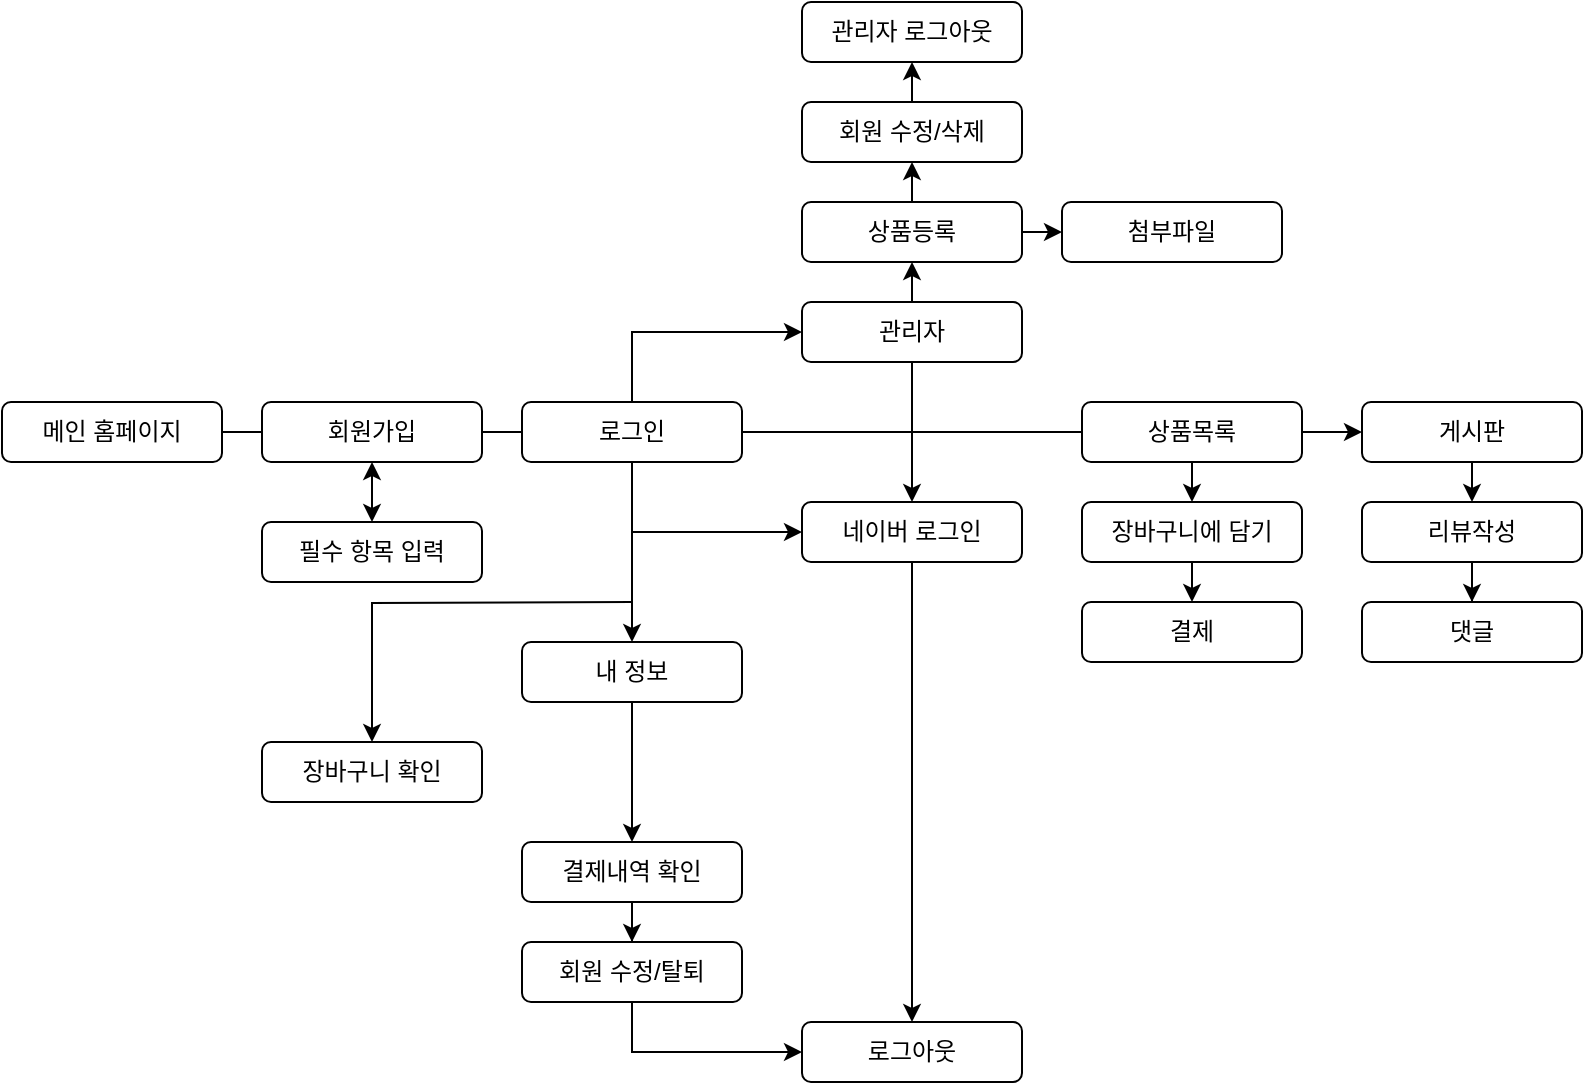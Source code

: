<mxfile version="12.6.4" type="github">
  <diagram id="EoF8bWfDZ1W5wUB4bAYc" name="Page-1">
    <mxGraphModel dx="1186" dy="635" grid="1" gridSize="10" guides="1" tooltips="1" connect="1" arrows="1" fold="1" page="1" pageScale="1" pageWidth="827" pageHeight="1169" math="0" shadow="0">
      <root>
        <mxCell id="0"/>
        <mxCell id="1" parent="0"/>
        <mxCell id="dSU2X27HAQukt67_EWKS-2" value="메인 홈페이지" style="rounded=1;whiteSpace=wrap;html=1;" parent="1" vertex="1">
          <mxGeometry x="10" y="230" width="110" height="30" as="geometry"/>
        </mxCell>
        <mxCell id="YvviXQJLg1RaKpPX2QeB-4" value="필수 항목 입력" style="rounded=1;whiteSpace=wrap;html=1;" parent="1" vertex="1">
          <mxGeometry x="140" y="290" width="110" height="30" as="geometry"/>
        </mxCell>
        <mxCell id="neC13Q8qBrCzFK0d2maf-18" style="edgeStyle=orthogonalEdgeStyle;rounded=0;orthogonalLoop=1;jettySize=auto;html=1;exitX=0.5;exitY=0;exitDx=0;exitDy=0;entryX=0.5;entryY=1;entryDx=0;entryDy=0;" edge="1" parent="1" target="YvviXQJLg1RaKpPX2QeB-9">
          <mxGeometry relative="1" as="geometry">
            <mxPoint x="465" y="180" as="sourcePoint"/>
          </mxGeometry>
        </mxCell>
        <mxCell id="neC13Q8qBrCzFK0d2maf-29" value="" style="edgeStyle=orthogonalEdgeStyle;rounded=0;orthogonalLoop=1;jettySize=auto;html=1;" edge="1" parent="1" source="YvviXQJLg1RaKpPX2QeB-6" target="YvviXQJLg1RaKpPX2QeB-13">
          <mxGeometry relative="1" as="geometry">
            <Array as="points">
              <mxPoint x="465" y="260"/>
              <mxPoint x="465" y="260"/>
            </Array>
          </mxGeometry>
        </mxCell>
        <mxCell id="YvviXQJLg1RaKpPX2QeB-6" value="관리자" style="rounded=1;whiteSpace=wrap;html=1;" parent="1" vertex="1">
          <mxGeometry x="410" y="180" width="110" height="30" as="geometry"/>
        </mxCell>
        <mxCell id="neC13Q8qBrCzFK0d2maf-19" style="edgeStyle=orthogonalEdgeStyle;rounded=0;orthogonalLoop=1;jettySize=auto;html=1;exitX=0.5;exitY=0;exitDx=0;exitDy=0;entryX=0.5;entryY=1;entryDx=0;entryDy=0;" edge="1" parent="1" source="YvviXQJLg1RaKpPX2QeB-9" target="YvviXQJLg1RaKpPX2QeB-11">
          <mxGeometry relative="1" as="geometry"/>
        </mxCell>
        <mxCell id="neC13Q8qBrCzFK0d2maf-33" style="edgeStyle=orthogonalEdgeStyle;rounded=0;orthogonalLoop=1;jettySize=auto;html=1;exitX=1;exitY=0.5;exitDx=0;exitDy=0;entryX=0;entryY=0.5;entryDx=0;entryDy=0;" edge="1" parent="1" source="YvviXQJLg1RaKpPX2QeB-9" target="neC13Q8qBrCzFK0d2maf-32">
          <mxGeometry relative="1" as="geometry"/>
        </mxCell>
        <mxCell id="YvviXQJLg1RaKpPX2QeB-9" value="상품등록" style="rounded=1;whiteSpace=wrap;html=1;" parent="1" vertex="1">
          <mxGeometry x="410" y="130" width="110" height="30" as="geometry"/>
        </mxCell>
        <mxCell id="neC13Q8qBrCzFK0d2maf-22" style="edgeStyle=orthogonalEdgeStyle;rounded=0;orthogonalLoop=1;jettySize=auto;html=1;exitX=0.5;exitY=0;exitDx=0;exitDy=0;entryX=0.5;entryY=1;entryDx=0;entryDy=0;" edge="1" parent="1" source="YvviXQJLg1RaKpPX2QeB-11" target="neC13Q8qBrCzFK0d2maf-1">
          <mxGeometry relative="1" as="geometry"/>
        </mxCell>
        <mxCell id="YvviXQJLg1RaKpPX2QeB-11" value="회원 수정/삭제" style="rounded=1;whiteSpace=wrap;html=1;" parent="1" vertex="1">
          <mxGeometry x="410" y="80" width="110" height="30" as="geometry"/>
        </mxCell>
        <mxCell id="neC13Q8qBrCzFK0d2maf-31" style="edgeStyle=orthogonalEdgeStyle;rounded=0;orthogonalLoop=1;jettySize=auto;html=1;entryX=0.5;entryY=0;entryDx=0;entryDy=0;" edge="1" parent="1" source="YvviXQJLg1RaKpPX2QeB-13" target="YvviXQJLg1RaKpPX2QeB-14">
          <mxGeometry relative="1" as="geometry"/>
        </mxCell>
        <mxCell id="YvviXQJLg1RaKpPX2QeB-13" value="네이버 로그인" style="rounded=1;whiteSpace=wrap;html=1;" parent="1" vertex="1">
          <mxGeometry x="410" y="280" width="110" height="30" as="geometry"/>
        </mxCell>
        <mxCell id="YvviXQJLg1RaKpPX2QeB-14" value="로그아웃" style="rounded=1;whiteSpace=wrap;html=1;" parent="1" vertex="1">
          <mxGeometry x="410" y="540" width="110" height="30" as="geometry"/>
        </mxCell>
        <mxCell id="neC13Q8qBrCzFK0d2maf-7" style="edgeStyle=orthogonalEdgeStyle;rounded=0;orthogonalLoop=1;jettySize=auto;html=1;entryX=0;entryY=0.5;entryDx=0;entryDy=0;" edge="1" parent="1" source="YvviXQJLg1RaKpPX2QeB-15" target="YvviXQJLg1RaKpPX2QeB-6">
          <mxGeometry relative="1" as="geometry">
            <Array as="points">
              <mxPoint x="325" y="195"/>
            </Array>
          </mxGeometry>
        </mxCell>
        <mxCell id="neC13Q8qBrCzFK0d2maf-9" style="edgeStyle=orthogonalEdgeStyle;rounded=0;orthogonalLoop=1;jettySize=auto;html=1;entryX=0;entryY=0.5;entryDx=0;entryDy=0;" edge="1" parent="1" source="YvviXQJLg1RaKpPX2QeB-15" target="YvviXQJLg1RaKpPX2QeB-13">
          <mxGeometry relative="1" as="geometry">
            <Array as="points">
              <mxPoint x="325" y="295"/>
            </Array>
          </mxGeometry>
        </mxCell>
        <mxCell id="neC13Q8qBrCzFK0d2maf-11" style="edgeStyle=orthogonalEdgeStyle;rounded=0;orthogonalLoop=1;jettySize=auto;html=1;entryX=0.5;entryY=0;entryDx=0;entryDy=0;" edge="1" parent="1" source="YvviXQJLg1RaKpPX2QeB-15" target="YvviXQJLg1RaKpPX2QeB-16">
          <mxGeometry relative="1" as="geometry">
            <Array as="points">
              <mxPoint x="325" y="310"/>
              <mxPoint x="325" y="310"/>
            </Array>
          </mxGeometry>
        </mxCell>
        <mxCell id="neC13Q8qBrCzFK0d2maf-15" style="edgeStyle=orthogonalEdgeStyle;rounded=0;orthogonalLoop=1;jettySize=auto;html=1;exitX=1;exitY=0.5;exitDx=0;exitDy=0;entryX=0;entryY=0.5;entryDx=0;entryDy=0;" edge="1" parent="1" source="dSU2X27HAQukt67_EWKS-2" target="YvviXQJLg1RaKpPX2QeB-18">
          <mxGeometry relative="1" as="geometry"/>
        </mxCell>
        <mxCell id="YvviXQJLg1RaKpPX2QeB-15" value="로그인" style="rounded=1;whiteSpace=wrap;html=1;" parent="1" vertex="1">
          <mxGeometry x="270" y="230" width="110" height="30" as="geometry"/>
        </mxCell>
        <mxCell id="neC13Q8qBrCzFK0d2maf-12" style="edgeStyle=orthogonalEdgeStyle;rounded=0;orthogonalLoop=1;jettySize=auto;html=1;entryX=0.5;entryY=0;entryDx=0;entryDy=0;" edge="1" parent="1" target="YvviXQJLg1RaKpPX2QeB-20">
          <mxGeometry relative="1" as="geometry">
            <mxPoint x="325" y="330" as="sourcePoint"/>
          </mxGeometry>
        </mxCell>
        <mxCell id="YvviXQJLg1RaKpPX2QeB-16" value="내 정보" style="rounded=1;whiteSpace=wrap;html=1;" parent="1" vertex="1">
          <mxGeometry x="270" y="350" width="110" height="30" as="geometry"/>
        </mxCell>
        <mxCell id="neC13Q8qBrCzFK0d2maf-16" style="edgeStyle=orthogonalEdgeStyle;rounded=0;orthogonalLoop=1;jettySize=auto;html=1;exitX=0.5;exitY=1;exitDx=0;exitDy=0;entryX=0.5;entryY=0;entryDx=0;entryDy=0;" edge="1" parent="1" source="YvviXQJLg1RaKpPX2QeB-17" target="YvviXQJLg1RaKpPX2QeB-22">
          <mxGeometry relative="1" as="geometry"/>
        </mxCell>
        <mxCell id="YvviXQJLg1RaKpPX2QeB-17" value="상품목록" style="rounded=1;whiteSpace=wrap;html=1;" parent="1" vertex="1">
          <mxGeometry x="550" y="230" width="110" height="30" as="geometry"/>
        </mxCell>
        <mxCell id="neC13Q8qBrCzFK0d2maf-27" style="edgeStyle=orthogonalEdgeStyle;rounded=0;orthogonalLoop=1;jettySize=auto;html=1;exitX=0.5;exitY=1;exitDx=0;exitDy=0;entryX=0.5;entryY=0;entryDx=0;entryDy=0;" edge="1" parent="1" source="YvviXQJLg1RaKpPX2QeB-18" target="neC13Q8qBrCzFK0d2maf-25">
          <mxGeometry relative="1" as="geometry"/>
        </mxCell>
        <mxCell id="YvviXQJLg1RaKpPX2QeB-18" value="게시판" style="rounded=1;whiteSpace=wrap;html=1;" parent="1" vertex="1">
          <mxGeometry x="690" y="230" width="110" height="30" as="geometry"/>
        </mxCell>
        <mxCell id="neC13Q8qBrCzFK0d2maf-13" style="edgeStyle=orthogonalEdgeStyle;rounded=0;orthogonalLoop=1;jettySize=auto;html=1;entryX=0.5;entryY=0;entryDx=0;entryDy=0;exitX=0.5;exitY=1;exitDx=0;exitDy=0;" edge="1" parent="1" source="YvviXQJLg1RaKpPX2QeB-16" target="YvviXQJLg1RaKpPX2QeB-21">
          <mxGeometry relative="1" as="geometry"/>
        </mxCell>
        <mxCell id="YvviXQJLg1RaKpPX2QeB-20" value="장바구니 확인" style="rounded=1;whiteSpace=wrap;html=1;" parent="1" vertex="1">
          <mxGeometry x="140" y="400" width="110" height="30" as="geometry"/>
        </mxCell>
        <mxCell id="neC13Q8qBrCzFK0d2maf-35" style="edgeStyle=orthogonalEdgeStyle;rounded=0;orthogonalLoop=1;jettySize=auto;html=1;entryX=0.5;entryY=0;entryDx=0;entryDy=0;" edge="1" parent="1" source="YvviXQJLg1RaKpPX2QeB-21" target="neC13Q8qBrCzFK0d2maf-34">
          <mxGeometry relative="1" as="geometry"/>
        </mxCell>
        <mxCell id="YvviXQJLg1RaKpPX2QeB-21" value="결제내역 확인" style="rounded=1;whiteSpace=wrap;html=1;" parent="1" vertex="1">
          <mxGeometry x="270" y="450" width="110" height="30" as="geometry"/>
        </mxCell>
        <mxCell id="neC13Q8qBrCzFK0d2maf-17" style="edgeStyle=orthogonalEdgeStyle;rounded=0;orthogonalLoop=1;jettySize=auto;html=1;exitX=0.5;exitY=1;exitDx=0;exitDy=0;entryX=0.5;entryY=0;entryDx=0;entryDy=0;" edge="1" parent="1" source="YvviXQJLg1RaKpPX2QeB-22" target="YvviXQJLg1RaKpPX2QeB-23">
          <mxGeometry relative="1" as="geometry"/>
        </mxCell>
        <mxCell id="YvviXQJLg1RaKpPX2QeB-22" value="장바구니에 담기" style="rounded=1;whiteSpace=wrap;html=1;" parent="1" vertex="1">
          <mxGeometry x="550" y="280" width="110" height="30" as="geometry"/>
        </mxCell>
        <mxCell id="YvviXQJLg1RaKpPX2QeB-23" value="결제" style="rounded=1;whiteSpace=wrap;html=1;" parent="1" vertex="1">
          <mxGeometry x="550" y="330" width="110" height="30" as="geometry"/>
        </mxCell>
        <mxCell id="neC13Q8qBrCzFK0d2maf-1" value="관리자 로그아웃" style="rounded=1;whiteSpace=wrap;html=1;" vertex="1" parent="1">
          <mxGeometry x="410" y="30" width="110" height="30" as="geometry"/>
        </mxCell>
        <mxCell id="neC13Q8qBrCzFK0d2maf-10" value="" style="endArrow=classic;startArrow=classic;html=1;entryX=0.5;entryY=1;entryDx=0;entryDy=0;exitX=0.5;exitY=0;exitDx=0;exitDy=0;" edge="1" parent="1" source="YvviXQJLg1RaKpPX2QeB-4" target="YvviXQJLg1RaKpPX2QeB-3">
          <mxGeometry width="50" height="50" relative="1" as="geometry">
            <mxPoint x="160" y="380" as="sourcePoint"/>
            <mxPoint x="210" y="330" as="targetPoint"/>
          </mxGeometry>
        </mxCell>
        <mxCell id="YvviXQJLg1RaKpPX2QeB-3" value="회원가입" style="rounded=1;whiteSpace=wrap;html=1;" parent="1" vertex="1">
          <mxGeometry x="140" y="230" width="110" height="30" as="geometry"/>
        </mxCell>
        <mxCell id="neC13Q8qBrCzFK0d2maf-28" style="edgeStyle=orthogonalEdgeStyle;rounded=0;orthogonalLoop=1;jettySize=auto;html=1;entryX=0.5;entryY=0;entryDx=0;entryDy=0;" edge="1" parent="1" source="neC13Q8qBrCzFK0d2maf-25" target="neC13Q8qBrCzFK0d2maf-26">
          <mxGeometry relative="1" as="geometry"/>
        </mxCell>
        <mxCell id="neC13Q8qBrCzFK0d2maf-25" value="리뷰작성" style="rounded=1;whiteSpace=wrap;html=1;" vertex="1" parent="1">
          <mxGeometry x="690" y="280" width="110" height="30" as="geometry"/>
        </mxCell>
        <mxCell id="neC13Q8qBrCzFK0d2maf-26" value="댓글" style="rounded=1;whiteSpace=wrap;html=1;" vertex="1" parent="1">
          <mxGeometry x="690" y="330" width="110" height="30" as="geometry"/>
        </mxCell>
        <mxCell id="neC13Q8qBrCzFK0d2maf-32" value="첨부파일" style="rounded=1;whiteSpace=wrap;html=1;" vertex="1" parent="1">
          <mxGeometry x="540" y="130" width="110" height="30" as="geometry"/>
        </mxCell>
        <mxCell id="neC13Q8qBrCzFK0d2maf-37" style="edgeStyle=orthogonalEdgeStyle;rounded=0;orthogonalLoop=1;jettySize=auto;html=1;entryX=0;entryY=0.5;entryDx=0;entryDy=0;" edge="1" parent="1" source="neC13Q8qBrCzFK0d2maf-34" target="YvviXQJLg1RaKpPX2QeB-14">
          <mxGeometry relative="1" as="geometry">
            <Array as="points">
              <mxPoint x="325" y="555"/>
            </Array>
          </mxGeometry>
        </mxCell>
        <mxCell id="neC13Q8qBrCzFK0d2maf-34" value="회원 수정/탈퇴" style="rounded=1;whiteSpace=wrap;html=1;" vertex="1" parent="1">
          <mxGeometry x="270" y="500" width="110" height="30" as="geometry"/>
        </mxCell>
      </root>
    </mxGraphModel>
  </diagram>
</mxfile>
